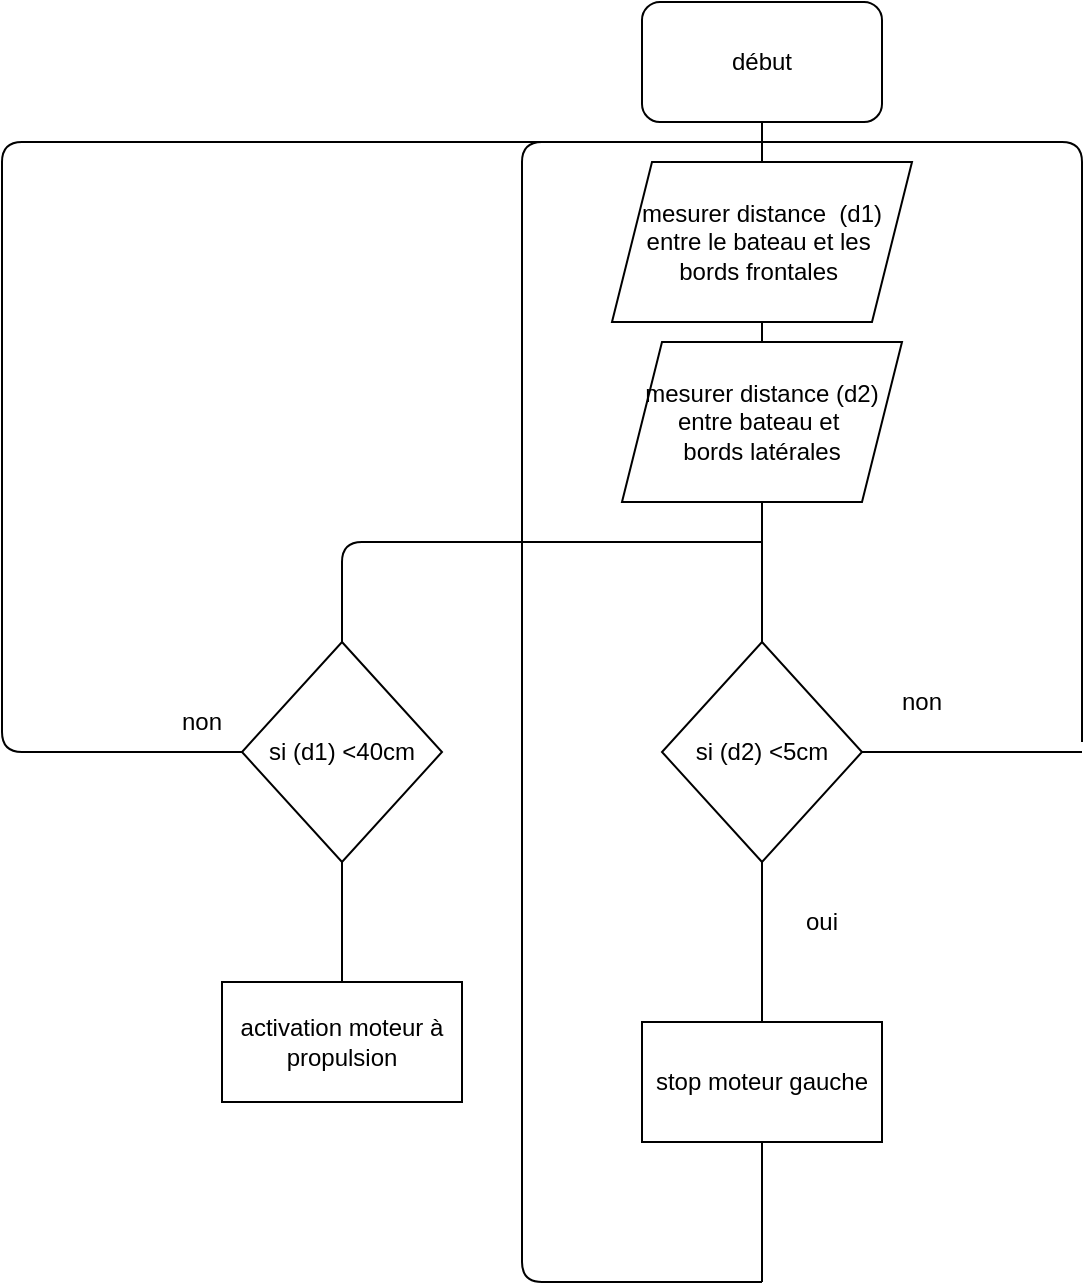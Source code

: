 <mxfile version="14.5.3" type="github"><diagram id="08vSsWO2F_0ibnBweaTG" name="Page-1"><mxGraphModel dx="1422" dy="762" grid="1" gridSize="10" guides="1" tooltips="1" connect="1" arrows="1" fold="1" page="1" pageScale="1" pageWidth="827" pageHeight="1169" math="0" shadow="0"><root><mxCell id="0"/><mxCell id="1" parent="0"/><mxCell id="u4ofppQAQph3IZwugu3c-1" value="début" style="rounded=1;whiteSpace=wrap;html=1;" vertex="1" parent="1"><mxGeometry x="540" width="120" height="60" as="geometry"/></mxCell><mxCell id="u4ofppQAQph3IZwugu3c-2" value="" style="endArrow=none;html=1;entryX=0.5;entryY=1;entryDx=0;entryDy=0;exitX=0.5;exitY=0;exitDx=0;exitDy=0;" edge="1" parent="1" source="u4ofppQAQph3IZwugu3c-20" target="u4ofppQAQph3IZwugu3c-1"><mxGeometry width="50" height="50" relative="1" as="geometry"><mxPoint x="600" y="160" as="sourcePoint"/><mxPoint x="620" y="160" as="targetPoint"/></mxGeometry></mxCell><mxCell id="u4ofppQAQph3IZwugu3c-3" value="mesurer distance (d2)&lt;br&gt;entre bateau et&amp;nbsp;&lt;br&gt;bords latérales" style="shape=parallelogram;perimeter=parallelogramPerimeter;whiteSpace=wrap;html=1;fixedSize=1;" vertex="1" parent="1"><mxGeometry x="530" y="170" width="140" height="80" as="geometry"/></mxCell><mxCell id="u4ofppQAQph3IZwugu3c-4" value="" style="endArrow=none;html=1;entryX=0.5;entryY=1;entryDx=0;entryDy=0;" edge="1" parent="1" source="u4ofppQAQph3IZwugu3c-5" target="u4ofppQAQph3IZwugu3c-3"><mxGeometry width="50" height="50" relative="1" as="geometry"><mxPoint x="610" y="310" as="sourcePoint"/><mxPoint x="670" y="280" as="targetPoint"/></mxGeometry></mxCell><mxCell id="u4ofppQAQph3IZwugu3c-5" value="si (d2) &amp;lt;5cm" style="rhombus;whiteSpace=wrap;html=1;" vertex="1" parent="1"><mxGeometry x="550" y="320" width="100" height="110" as="geometry"/></mxCell><mxCell id="u4ofppQAQph3IZwugu3c-7" value="" style="endArrow=none;html=1;exitX=1;exitY=0.5;exitDx=0;exitDy=0;" edge="1" parent="1" source="u4ofppQAQph3IZwugu3c-5"><mxGeometry width="50" height="50" relative="1" as="geometry"><mxPoint x="670" y="400" as="sourcePoint"/><mxPoint x="760" y="375" as="targetPoint"/></mxGeometry></mxCell><mxCell id="u4ofppQAQph3IZwugu3c-8" value="non" style="text;html=1;strokeColor=none;fillColor=none;align=center;verticalAlign=middle;whiteSpace=wrap;rounded=0;" vertex="1" parent="1"><mxGeometry x="660" y="340" width="40" height="20" as="geometry"/></mxCell><mxCell id="u4ofppQAQph3IZwugu3c-9" value="" style="endArrow=none;html=1;" edge="1" parent="1"><mxGeometry width="50" height="50" relative="1" as="geometry"><mxPoint x="600" y="70" as="sourcePoint"/><mxPoint x="760" y="370" as="targetPoint"/><Array as="points"><mxPoint x="760" y="70"/></Array></mxGeometry></mxCell><mxCell id="u4ofppQAQph3IZwugu3c-12" value="" style="endArrow=none;html=1;entryX=0.5;entryY=1;entryDx=0;entryDy=0;" edge="1" parent="1" target="u4ofppQAQph3IZwugu3c-5"><mxGeometry width="50" height="50" relative="1" as="geometry"><mxPoint x="600" y="510" as="sourcePoint"/><mxPoint x="660" y="340" as="targetPoint"/></mxGeometry></mxCell><mxCell id="u4ofppQAQph3IZwugu3c-13" value="oui" style="text;html=1;strokeColor=none;fillColor=none;align=center;verticalAlign=middle;whiteSpace=wrap;rounded=0;" vertex="1" parent="1"><mxGeometry x="610" y="450" width="40" height="20" as="geometry"/></mxCell><mxCell id="u4ofppQAQph3IZwugu3c-15" value="stop moteur gauche" style="rounded=0;whiteSpace=wrap;html=1;" vertex="1" parent="1"><mxGeometry x="540" y="510" width="120" height="60" as="geometry"/></mxCell><mxCell id="u4ofppQAQph3IZwugu3c-16" value="" style="endArrow=none;html=1;entryX=0.5;entryY=1;entryDx=0;entryDy=0;" edge="1" parent="1" target="u4ofppQAQph3IZwugu3c-15"><mxGeometry width="50" height="50" relative="1" as="geometry"><mxPoint x="600" y="640" as="sourcePoint"/><mxPoint x="630" y="590" as="targetPoint"/></mxGeometry></mxCell><mxCell id="u4ofppQAQph3IZwugu3c-17" value="" style="endArrow=none;html=1;" edge="1" parent="1"><mxGeometry width="50" height="50" relative="1" as="geometry"><mxPoint x="600" y="70" as="sourcePoint"/><mxPoint x="600" y="640" as="targetPoint"/><Array as="points"><mxPoint x="480" y="70"/><mxPoint x="480" y="640"/></Array></mxGeometry></mxCell><mxCell id="u4ofppQAQph3IZwugu3c-18" value="" style="endArrow=none;html=1;" edge="1" parent="1"><mxGeometry width="50" height="50" relative="1" as="geometry"><mxPoint x="390" y="350" as="sourcePoint"/><mxPoint x="600" y="270" as="targetPoint"/><Array as="points"><mxPoint x="390" y="270"/></Array></mxGeometry></mxCell><mxCell id="u4ofppQAQph3IZwugu3c-20" value="mesurer distance&amp;nbsp; (d1)&lt;br&gt;entre le bateau et les&amp;nbsp;&lt;br&gt;bords frontales&amp;nbsp;" style="shape=parallelogram;perimeter=parallelogramPerimeter;whiteSpace=wrap;html=1;fixedSize=1;" vertex="1" parent="1"><mxGeometry x="525" y="80" width="150" height="80" as="geometry"/></mxCell><mxCell id="u4ofppQAQph3IZwugu3c-21" value="" style="endArrow=none;html=1;entryX=0.5;entryY=1;entryDx=0;entryDy=0;exitX=0.5;exitY=0;exitDx=0;exitDy=0;" edge="1" parent="1" source="u4ofppQAQph3IZwugu3c-3" target="u4ofppQAQph3IZwugu3c-20"><mxGeometry width="50" height="50" relative="1" as="geometry"><mxPoint x="600" y="170" as="sourcePoint"/><mxPoint x="600" y="60" as="targetPoint"/></mxGeometry></mxCell><mxCell id="u4ofppQAQph3IZwugu3c-22" value="si (d1) &amp;lt;40cm" style="rhombus;whiteSpace=wrap;html=1;" vertex="1" parent="1"><mxGeometry x="340" y="320" width="100" height="110" as="geometry"/></mxCell><mxCell id="u4ofppQAQph3IZwugu3c-23" value="" style="endArrow=none;html=1;entryX=0.5;entryY=1;entryDx=0;entryDy=0;" edge="1" parent="1" target="u4ofppQAQph3IZwugu3c-22"><mxGeometry width="50" height="50" relative="1" as="geometry"><mxPoint x="390" y="490" as="sourcePoint"/><mxPoint x="420" y="440" as="targetPoint"/></mxGeometry></mxCell><mxCell id="u4ofppQAQph3IZwugu3c-24" value="" style="endArrow=none;html=1;entryX=0;entryY=0.5;entryDx=0;entryDy=0;" edge="1" parent="1" target="u4ofppQAQph3IZwugu3c-22"><mxGeometry width="50" height="50" relative="1" as="geometry"><mxPoint x="600" y="70" as="sourcePoint"/><mxPoint x="310" y="360" as="targetPoint"/><Array as="points"><mxPoint x="220" y="70"/><mxPoint x="220" y="375"/></Array></mxGeometry></mxCell><mxCell id="u4ofppQAQph3IZwugu3c-25" value="non" style="text;html=1;strokeColor=none;fillColor=none;align=center;verticalAlign=middle;whiteSpace=wrap;rounded=0;" vertex="1" parent="1"><mxGeometry x="300" y="350" width="40" height="20" as="geometry"/></mxCell><mxCell id="u4ofppQAQph3IZwugu3c-26" value="activation moteur à propulsion" style="rounded=0;whiteSpace=wrap;html=1;" vertex="1" parent="1"><mxGeometry x="330" y="490" width="120" height="60" as="geometry"/></mxCell></root></mxGraphModel></diagram></mxfile>
